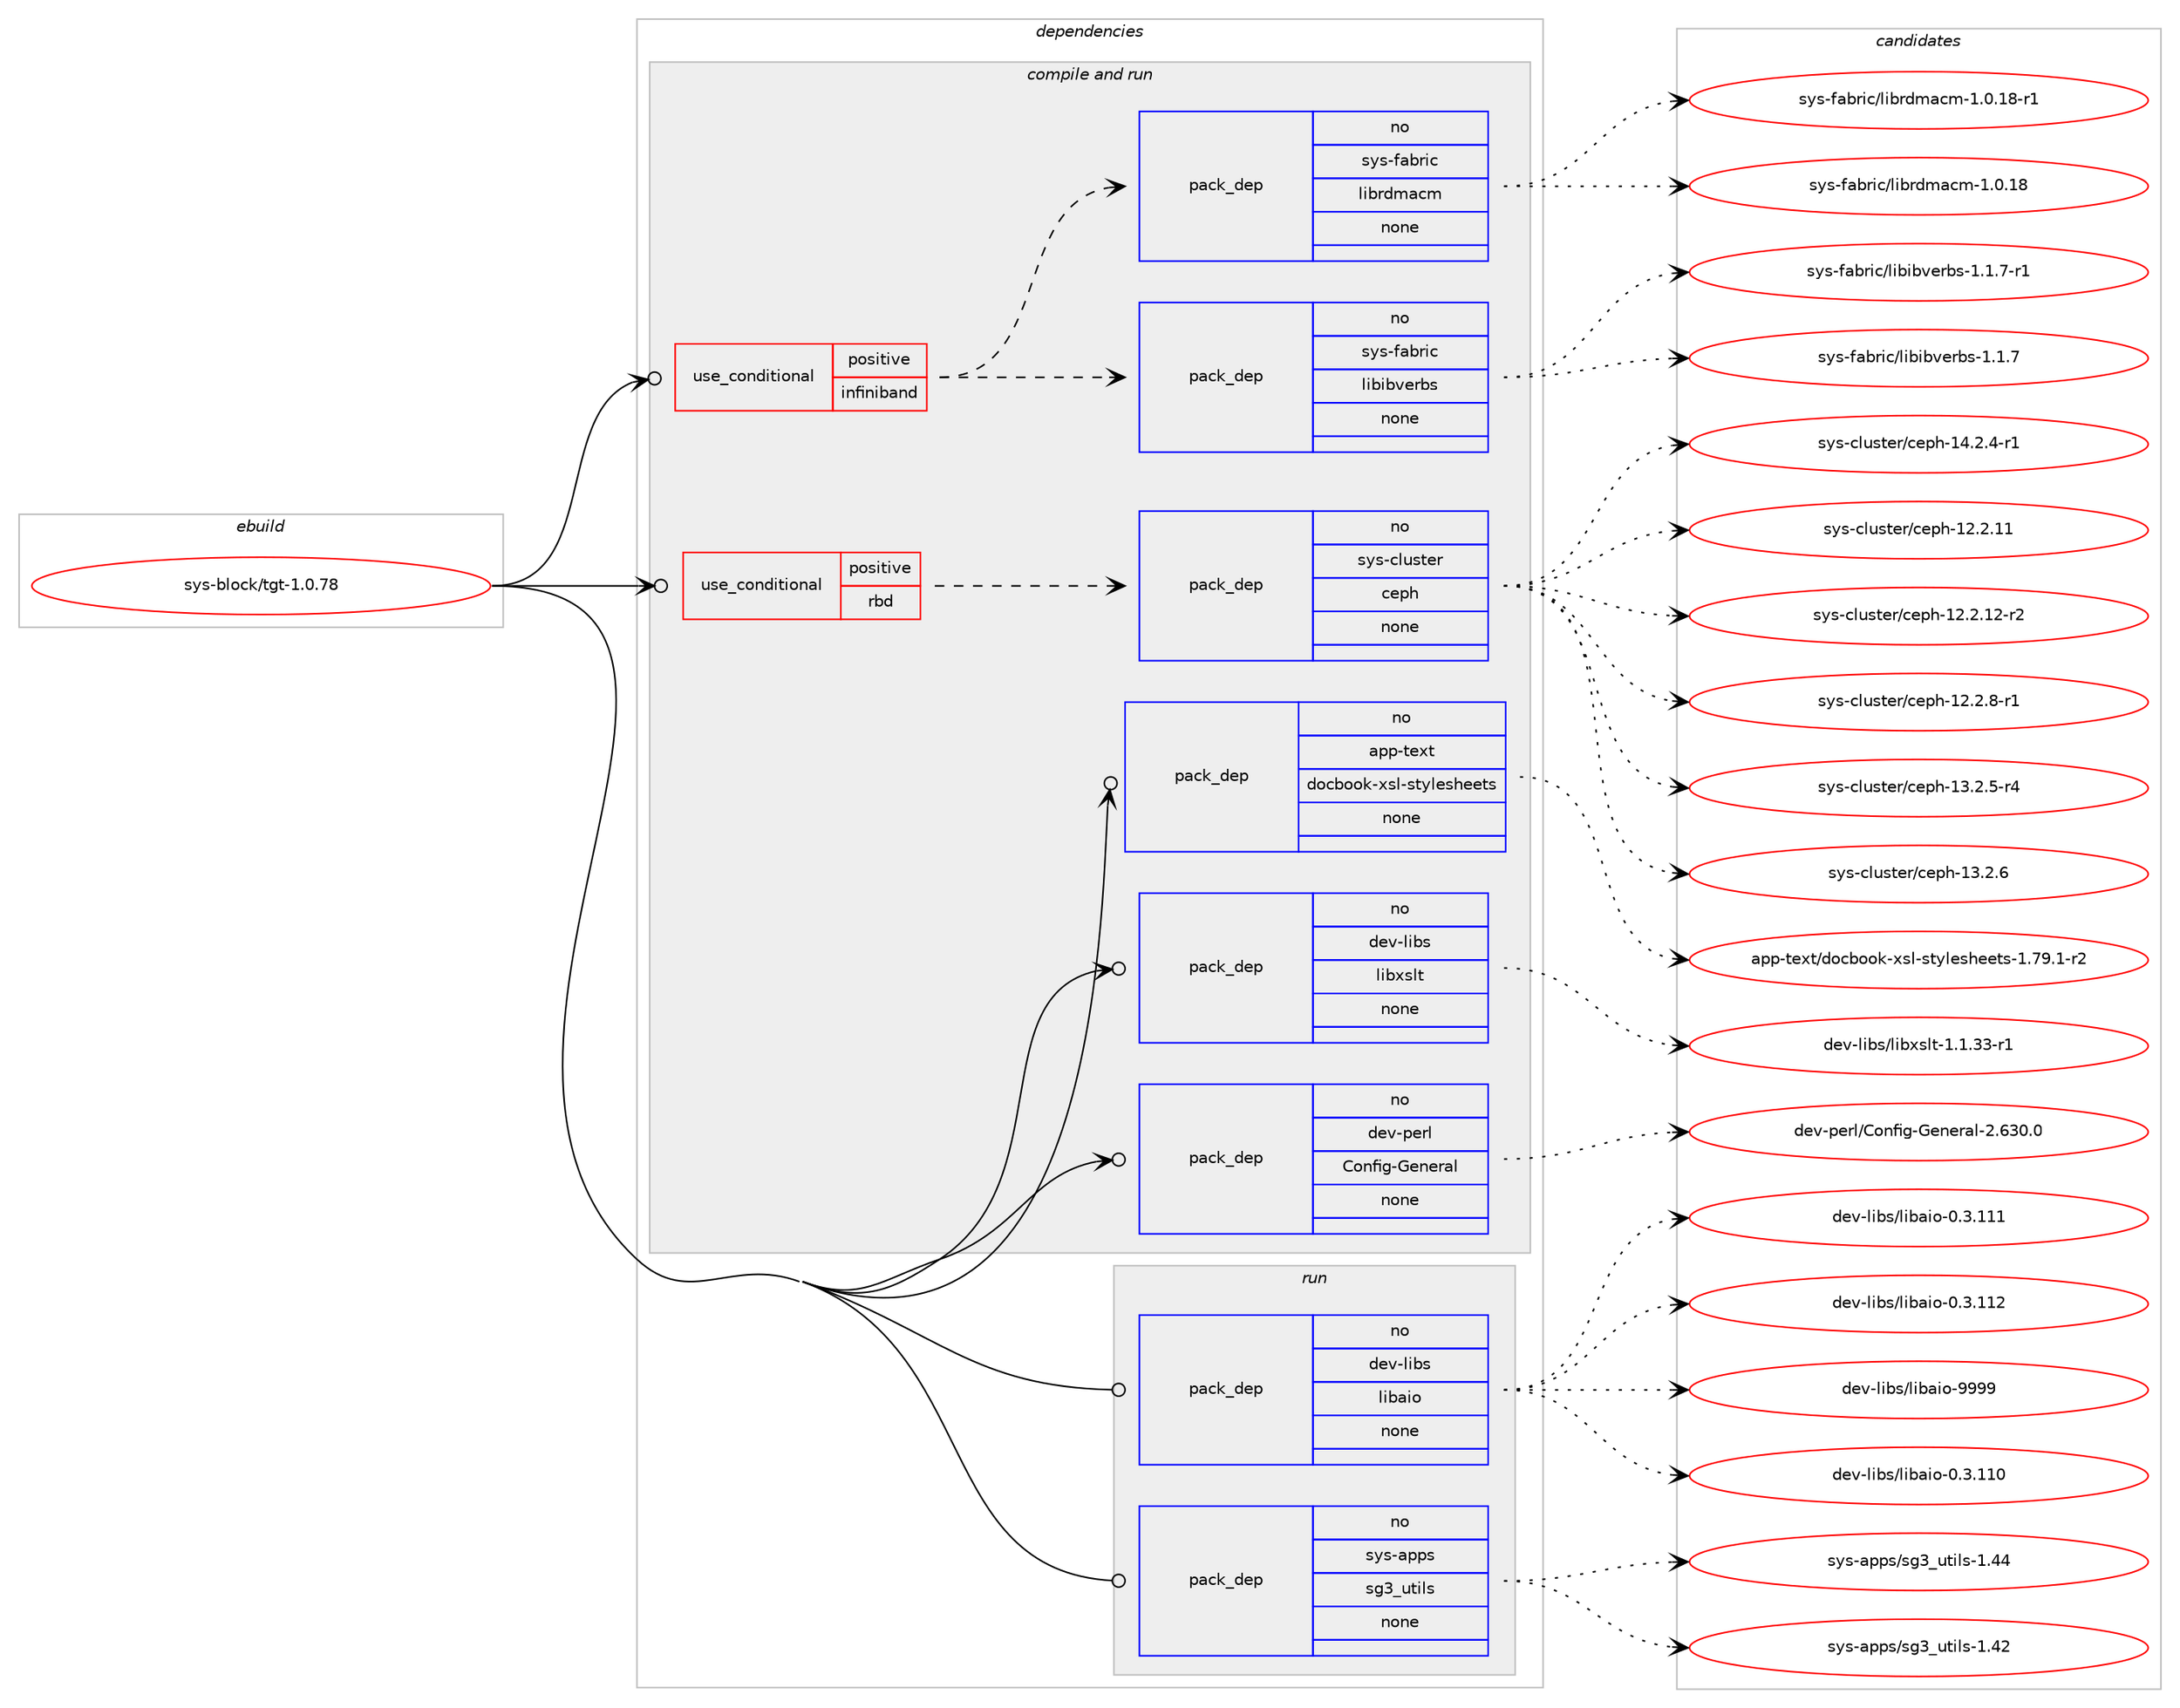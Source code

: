 digraph prolog {

# *************
# Graph options
# *************

newrank=true;
concentrate=true;
compound=true;
graph [rankdir=LR,fontname=Helvetica,fontsize=10,ranksep=1.5];#, ranksep=2.5, nodesep=0.2];
edge  [arrowhead=vee];
node  [fontname=Helvetica,fontsize=10];

# **********
# The ebuild
# **********

subgraph cluster_leftcol {
color=gray;
rank=same;
label=<<i>ebuild</i>>;
id [label="sys-block/tgt-1.0.78", color=red, width=4, href="../sys-block/tgt-1.0.78.svg"];
}

# ****************
# The dependencies
# ****************

subgraph cluster_midcol {
color=gray;
label=<<i>dependencies</i>>;
subgraph cluster_compile {
fillcolor="#eeeeee";
style=filled;
label=<<i>compile</i>>;
}
subgraph cluster_compileandrun {
fillcolor="#eeeeee";
style=filled;
label=<<i>compile and run</i>>;
subgraph cond212352 {
dependency881509 [label=<<TABLE BORDER="0" CELLBORDER="1" CELLSPACING="0" CELLPADDING="4"><TR><TD ROWSPAN="3" CELLPADDING="10">use_conditional</TD></TR><TR><TD>positive</TD></TR><TR><TD>infiniband</TD></TR></TABLE>>, shape=none, color=red];
subgraph pack653704 {
dependency881510 [label=<<TABLE BORDER="0" CELLBORDER="1" CELLSPACING="0" CELLPADDING="4" WIDTH="220"><TR><TD ROWSPAN="6" CELLPADDING="30">pack_dep</TD></TR><TR><TD WIDTH="110">no</TD></TR><TR><TD>sys-fabric</TD></TR><TR><TD>libibverbs</TD></TR><TR><TD>none</TD></TR><TR><TD></TD></TR></TABLE>>, shape=none, color=blue];
}
dependency881509:e -> dependency881510:w [weight=20,style="dashed",arrowhead="vee"];
subgraph pack653705 {
dependency881511 [label=<<TABLE BORDER="0" CELLBORDER="1" CELLSPACING="0" CELLPADDING="4" WIDTH="220"><TR><TD ROWSPAN="6" CELLPADDING="30">pack_dep</TD></TR><TR><TD WIDTH="110">no</TD></TR><TR><TD>sys-fabric</TD></TR><TR><TD>librdmacm</TD></TR><TR><TD>none</TD></TR><TR><TD></TD></TR></TABLE>>, shape=none, color=blue];
}
dependency881509:e -> dependency881511:w [weight=20,style="dashed",arrowhead="vee"];
}
id:e -> dependency881509:w [weight=20,style="solid",arrowhead="odotvee"];
subgraph cond212353 {
dependency881512 [label=<<TABLE BORDER="0" CELLBORDER="1" CELLSPACING="0" CELLPADDING="4"><TR><TD ROWSPAN="3" CELLPADDING="10">use_conditional</TD></TR><TR><TD>positive</TD></TR><TR><TD>rbd</TD></TR></TABLE>>, shape=none, color=red];
subgraph pack653706 {
dependency881513 [label=<<TABLE BORDER="0" CELLBORDER="1" CELLSPACING="0" CELLPADDING="4" WIDTH="220"><TR><TD ROWSPAN="6" CELLPADDING="30">pack_dep</TD></TR><TR><TD WIDTH="110">no</TD></TR><TR><TD>sys-cluster</TD></TR><TR><TD>ceph</TD></TR><TR><TD>none</TD></TR><TR><TD></TD></TR></TABLE>>, shape=none, color=blue];
}
dependency881512:e -> dependency881513:w [weight=20,style="dashed",arrowhead="vee"];
}
id:e -> dependency881512:w [weight=20,style="solid",arrowhead="odotvee"];
subgraph pack653707 {
dependency881514 [label=<<TABLE BORDER="0" CELLBORDER="1" CELLSPACING="0" CELLPADDING="4" WIDTH="220"><TR><TD ROWSPAN="6" CELLPADDING="30">pack_dep</TD></TR><TR><TD WIDTH="110">no</TD></TR><TR><TD>app-text</TD></TR><TR><TD>docbook-xsl-stylesheets</TD></TR><TR><TD>none</TD></TR><TR><TD></TD></TR></TABLE>>, shape=none, color=blue];
}
id:e -> dependency881514:w [weight=20,style="solid",arrowhead="odotvee"];
subgraph pack653708 {
dependency881515 [label=<<TABLE BORDER="0" CELLBORDER="1" CELLSPACING="0" CELLPADDING="4" WIDTH="220"><TR><TD ROWSPAN="6" CELLPADDING="30">pack_dep</TD></TR><TR><TD WIDTH="110">no</TD></TR><TR><TD>dev-libs</TD></TR><TR><TD>libxslt</TD></TR><TR><TD>none</TD></TR><TR><TD></TD></TR></TABLE>>, shape=none, color=blue];
}
id:e -> dependency881515:w [weight=20,style="solid",arrowhead="odotvee"];
subgraph pack653709 {
dependency881516 [label=<<TABLE BORDER="0" CELLBORDER="1" CELLSPACING="0" CELLPADDING="4" WIDTH="220"><TR><TD ROWSPAN="6" CELLPADDING="30">pack_dep</TD></TR><TR><TD WIDTH="110">no</TD></TR><TR><TD>dev-perl</TD></TR><TR><TD>Config-General</TD></TR><TR><TD>none</TD></TR><TR><TD></TD></TR></TABLE>>, shape=none, color=blue];
}
id:e -> dependency881516:w [weight=20,style="solid",arrowhead="odotvee"];
}
subgraph cluster_run {
fillcolor="#eeeeee";
style=filled;
label=<<i>run</i>>;
subgraph pack653710 {
dependency881517 [label=<<TABLE BORDER="0" CELLBORDER="1" CELLSPACING="0" CELLPADDING="4" WIDTH="220"><TR><TD ROWSPAN="6" CELLPADDING="30">pack_dep</TD></TR><TR><TD WIDTH="110">no</TD></TR><TR><TD>dev-libs</TD></TR><TR><TD>libaio</TD></TR><TR><TD>none</TD></TR><TR><TD></TD></TR></TABLE>>, shape=none, color=blue];
}
id:e -> dependency881517:w [weight=20,style="solid",arrowhead="odot"];
subgraph pack653711 {
dependency881518 [label=<<TABLE BORDER="0" CELLBORDER="1" CELLSPACING="0" CELLPADDING="4" WIDTH="220"><TR><TD ROWSPAN="6" CELLPADDING="30">pack_dep</TD></TR><TR><TD WIDTH="110">no</TD></TR><TR><TD>sys-apps</TD></TR><TR><TD>sg3_utils</TD></TR><TR><TD>none</TD></TR><TR><TD></TD></TR></TABLE>>, shape=none, color=blue];
}
id:e -> dependency881518:w [weight=20,style="solid",arrowhead="odot"];
}
}

# **************
# The candidates
# **************

subgraph cluster_choices {
rank=same;
color=gray;
label=<<i>candidates</i>>;

subgraph choice653704 {
color=black;
nodesep=1;
choice1151211154510297981141059947108105981059811810111498115454946494655 [label="sys-fabric/libibverbs-1.1.7", color=red, width=4,href="../sys-fabric/libibverbs-1.1.7.svg"];
choice11512111545102979811410599471081059810598118101114981154549464946554511449 [label="sys-fabric/libibverbs-1.1.7-r1", color=red, width=4,href="../sys-fabric/libibverbs-1.1.7-r1.svg"];
dependency881510:e -> choice1151211154510297981141059947108105981059811810111498115454946494655:w [style=dotted,weight="100"];
dependency881510:e -> choice11512111545102979811410599471081059810598118101114981154549464946554511449:w [style=dotted,weight="100"];
}
subgraph choice653705 {
color=black;
nodesep=1;
choice115121115451029798114105994710810598114100109979910945494648464956 [label="sys-fabric/librdmacm-1.0.18", color=red, width=4,href="../sys-fabric/librdmacm-1.0.18.svg"];
choice1151211154510297981141059947108105981141001099799109454946484649564511449 [label="sys-fabric/librdmacm-1.0.18-r1", color=red, width=4,href="../sys-fabric/librdmacm-1.0.18-r1.svg"];
dependency881511:e -> choice115121115451029798114105994710810598114100109979910945494648464956:w [style=dotted,weight="100"];
dependency881511:e -> choice1151211154510297981141059947108105981141001099799109454946484649564511449:w [style=dotted,weight="100"];
}
subgraph choice653706 {
color=black;
nodesep=1;
choice115121115459910811711511610111447991011121044549504650464949 [label="sys-cluster/ceph-12.2.11", color=red, width=4,href="../sys-cluster/ceph-12.2.11.svg"];
choice1151211154599108117115116101114479910111210445495046504649504511450 [label="sys-cluster/ceph-12.2.12-r2", color=red, width=4,href="../sys-cluster/ceph-12.2.12-r2.svg"];
choice11512111545991081171151161011144799101112104454950465046564511449 [label="sys-cluster/ceph-12.2.8-r1", color=red, width=4,href="../sys-cluster/ceph-12.2.8-r1.svg"];
choice11512111545991081171151161011144799101112104454951465046534511452 [label="sys-cluster/ceph-13.2.5-r4", color=red, width=4,href="../sys-cluster/ceph-13.2.5-r4.svg"];
choice1151211154599108117115116101114479910111210445495146504654 [label="sys-cluster/ceph-13.2.6", color=red, width=4,href="../sys-cluster/ceph-13.2.6.svg"];
choice11512111545991081171151161011144799101112104454952465046524511449 [label="sys-cluster/ceph-14.2.4-r1", color=red, width=4,href="../sys-cluster/ceph-14.2.4-r1.svg"];
dependency881513:e -> choice115121115459910811711511610111447991011121044549504650464949:w [style=dotted,weight="100"];
dependency881513:e -> choice1151211154599108117115116101114479910111210445495046504649504511450:w [style=dotted,weight="100"];
dependency881513:e -> choice11512111545991081171151161011144799101112104454950465046564511449:w [style=dotted,weight="100"];
dependency881513:e -> choice11512111545991081171151161011144799101112104454951465046534511452:w [style=dotted,weight="100"];
dependency881513:e -> choice1151211154599108117115116101114479910111210445495146504654:w [style=dotted,weight="100"];
dependency881513:e -> choice11512111545991081171151161011144799101112104454952465046524511449:w [style=dotted,weight="100"];
}
subgraph choice653707 {
color=black;
nodesep=1;
choice97112112451161011201164710011199981111111074512011510845115116121108101115104101101116115454946555746494511450 [label="app-text/docbook-xsl-stylesheets-1.79.1-r2", color=red, width=4,href="../app-text/docbook-xsl-stylesheets-1.79.1-r2.svg"];
dependency881514:e -> choice97112112451161011201164710011199981111111074512011510845115116121108101115104101101116115454946555746494511450:w [style=dotted,weight="100"];
}
subgraph choice653708 {
color=black;
nodesep=1;
choice10010111845108105981154710810598120115108116454946494651514511449 [label="dev-libs/libxslt-1.1.33-r1", color=red, width=4,href="../dev-libs/libxslt-1.1.33-r1.svg"];
dependency881515:e -> choice10010111845108105981154710810598120115108116454946494651514511449:w [style=dotted,weight="100"];
}
subgraph choice653709 {
color=black;
nodesep=1;
choice1001011184511210111410847671111101021051034571101110101114971084550465451484648 [label="dev-perl/Config-General-2.630.0", color=red, width=4,href="../dev-perl/Config-General-2.630.0.svg"];
dependency881516:e -> choice1001011184511210111410847671111101021051034571101110101114971084550465451484648:w [style=dotted,weight="100"];
}
subgraph choice653710 {
color=black;
nodesep=1;
choice10010111845108105981154710810598971051114548465146494948 [label="dev-libs/libaio-0.3.110", color=red, width=4,href="../dev-libs/libaio-0.3.110.svg"];
choice10010111845108105981154710810598971051114548465146494949 [label="dev-libs/libaio-0.3.111", color=red, width=4,href="../dev-libs/libaio-0.3.111.svg"];
choice10010111845108105981154710810598971051114548465146494950 [label="dev-libs/libaio-0.3.112", color=red, width=4,href="../dev-libs/libaio-0.3.112.svg"];
choice10010111845108105981154710810598971051114557575757 [label="dev-libs/libaio-9999", color=red, width=4,href="../dev-libs/libaio-9999.svg"];
dependency881517:e -> choice10010111845108105981154710810598971051114548465146494948:w [style=dotted,weight="100"];
dependency881517:e -> choice10010111845108105981154710810598971051114548465146494949:w [style=dotted,weight="100"];
dependency881517:e -> choice10010111845108105981154710810598971051114548465146494950:w [style=dotted,weight="100"];
dependency881517:e -> choice10010111845108105981154710810598971051114557575757:w [style=dotted,weight="100"];
}
subgraph choice653711 {
color=black;
nodesep=1;
choice11512111545971121121154711510351951171161051081154549465250 [label="sys-apps/sg3_utils-1.42", color=red, width=4,href="../sys-apps/sg3_utils-1.42.svg"];
choice11512111545971121121154711510351951171161051081154549465252 [label="sys-apps/sg3_utils-1.44", color=red, width=4,href="../sys-apps/sg3_utils-1.44.svg"];
dependency881518:e -> choice11512111545971121121154711510351951171161051081154549465250:w [style=dotted,weight="100"];
dependency881518:e -> choice11512111545971121121154711510351951171161051081154549465252:w [style=dotted,weight="100"];
}
}

}
